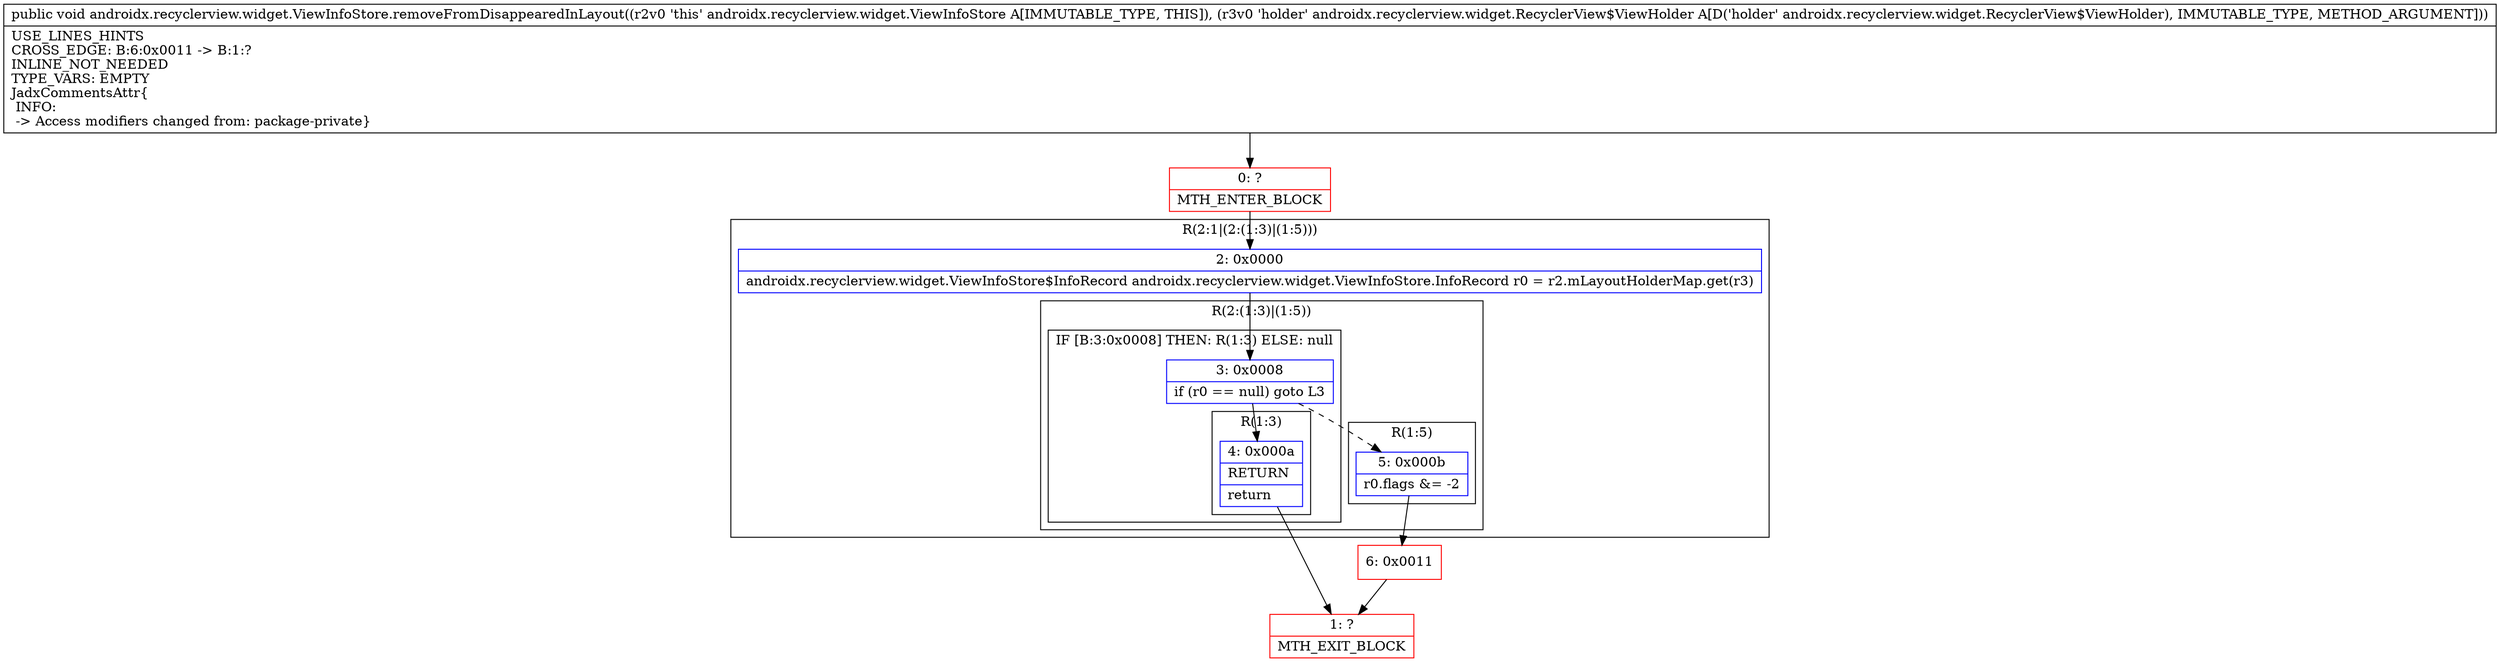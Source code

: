 digraph "CFG forandroidx.recyclerview.widget.ViewInfoStore.removeFromDisappearedInLayout(Landroidx\/recyclerview\/widget\/RecyclerView$ViewHolder;)V" {
subgraph cluster_Region_1758228360 {
label = "R(2:1|(2:(1:3)|(1:5)))";
node [shape=record,color=blue];
Node_2 [shape=record,label="{2\:\ 0x0000|androidx.recyclerview.widget.ViewInfoStore$InfoRecord androidx.recyclerview.widget.ViewInfoStore.InfoRecord r0 = r2.mLayoutHolderMap.get(r3)\l}"];
subgraph cluster_Region_586424715 {
label = "R(2:(1:3)|(1:5))";
node [shape=record,color=blue];
subgraph cluster_IfRegion_967165735 {
label = "IF [B:3:0x0008] THEN: R(1:3) ELSE: null";
node [shape=record,color=blue];
Node_3 [shape=record,label="{3\:\ 0x0008|if (r0 == null) goto L3\l}"];
subgraph cluster_Region_1643823025 {
label = "R(1:3)";
node [shape=record,color=blue];
Node_4 [shape=record,label="{4\:\ 0x000a|RETURN\l|return\l}"];
}
}
subgraph cluster_Region_284347422 {
label = "R(1:5)";
node [shape=record,color=blue];
Node_5 [shape=record,label="{5\:\ 0x000b|r0.flags &= \-2\l}"];
}
}
}
Node_0 [shape=record,color=red,label="{0\:\ ?|MTH_ENTER_BLOCK\l}"];
Node_1 [shape=record,color=red,label="{1\:\ ?|MTH_EXIT_BLOCK\l}"];
Node_6 [shape=record,color=red,label="{6\:\ 0x0011}"];
MethodNode[shape=record,label="{public void androidx.recyclerview.widget.ViewInfoStore.removeFromDisappearedInLayout((r2v0 'this' androidx.recyclerview.widget.ViewInfoStore A[IMMUTABLE_TYPE, THIS]), (r3v0 'holder' androidx.recyclerview.widget.RecyclerView$ViewHolder A[D('holder' androidx.recyclerview.widget.RecyclerView$ViewHolder), IMMUTABLE_TYPE, METHOD_ARGUMENT]))  | USE_LINES_HINTS\lCROSS_EDGE: B:6:0x0011 \-\> B:1:?\lINLINE_NOT_NEEDED\lTYPE_VARS: EMPTY\lJadxCommentsAttr\{\l INFO: \l \-\> Access modifiers changed from: package\-private\}\l}"];
MethodNode -> Node_0;Node_2 -> Node_3;
Node_3 -> Node_4;
Node_3 -> Node_5[style=dashed];
Node_4 -> Node_1;
Node_5 -> Node_6;
Node_0 -> Node_2;
Node_6 -> Node_1;
}

